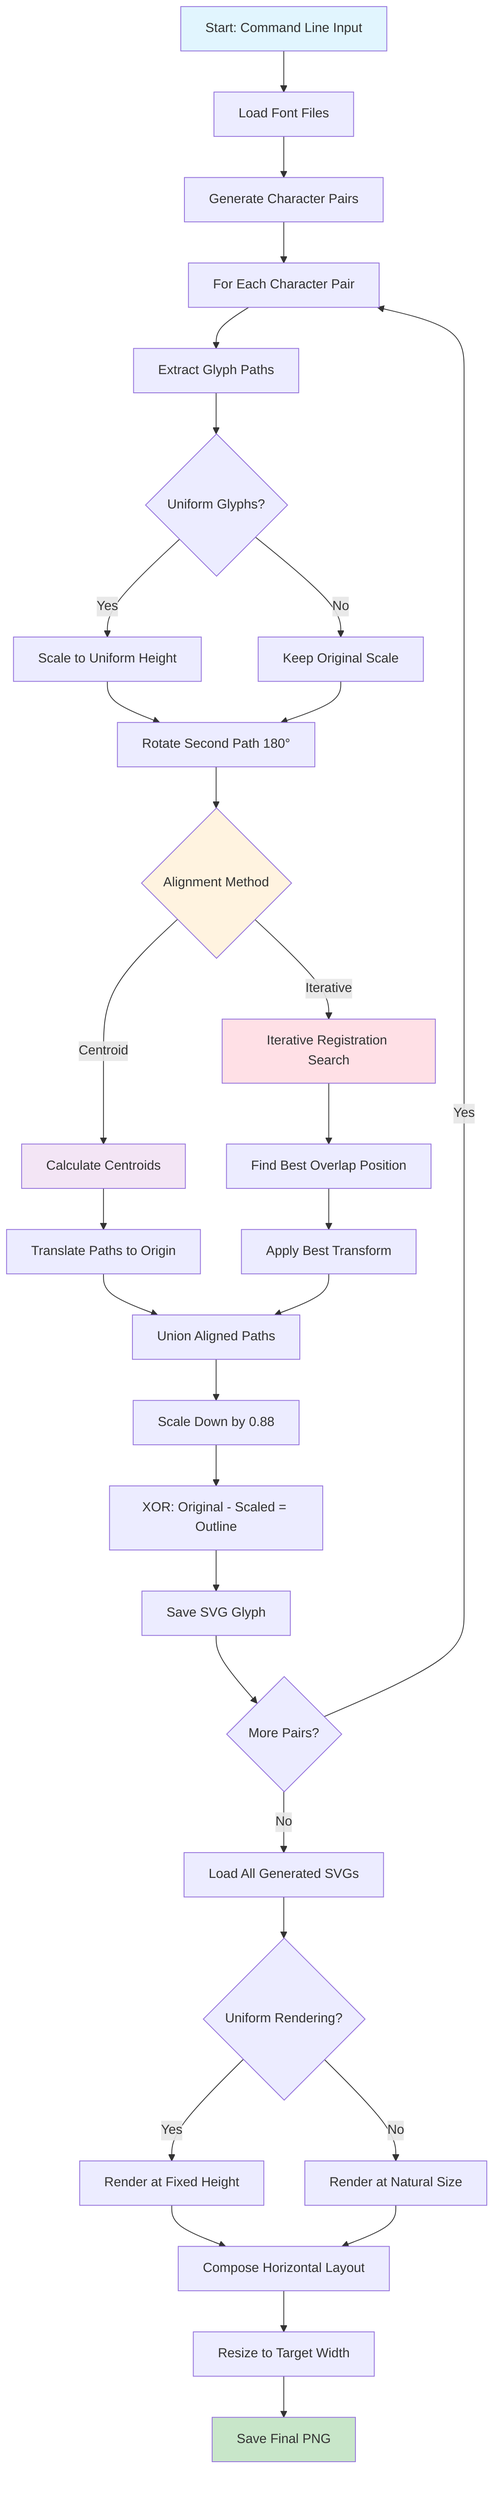 flowchart TD
    A[Start: Command Line Input] --> B[Load Font Files]
    B --> C[Generate Character Pairs]
    C --> D[For Each Character Pair]
    
    D --> E[Extract Glyph Paths]
    E --> F{Uniform Glyphs?}
    F -->|Yes| G[Scale to Uniform Height]
    F -->|No| H[Keep Original Scale]
    G --> I[Rotate Second Path 180°]
    H --> I
    
    I --> J{Alignment Method}
    J -->|Centroid| K[Calculate Centroids]
    J -->|Iterative| L[Iterative Registration Search]
    
    K --> M[Translate Paths to Origin]
    L --> N[Find Best Overlap Position]
    N --> O[Apply Best Transform]
    
    M --> P[Union Aligned Paths]
    O --> P
    P --> Q[Scale Down by 0.88]
    Q --> R[XOR: Original - Scaled = Outline]
    R --> S[Save SVG Glyph]
    
    S --> T{More Pairs?}
    T -->|Yes| D
    T -->|No| U[Load All Generated SVGs]
    
    U --> V{Uniform Rendering?}
    V -->|Yes| W[Render at Fixed Height]
    V -->|No| X[Render at Natural Size]
    W --> Y[Compose Horizontal Layout]
    X --> Y
    Y --> Z[Resize to Target Width]
    Z --> AA[Save Final PNG]
    
    style A fill:#e1f5fe
    style AA fill:#c8e6c9
    style J fill:#fff3e0
    style K fill:#f3e5f5
    style L fill:#ffe0e6